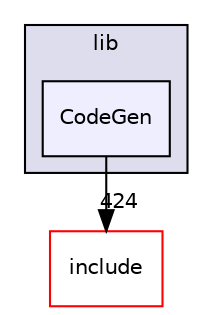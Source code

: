 digraph "lib/CodeGen" {
  bgcolor=transparent;
  compound=true
  node [ fontsize="10", fontname="Helvetica"];
  edge [ labelfontsize="10", labelfontname="Helvetica"];
  subgraph clusterdir_97aefd0d527b934f1d99a682da8fe6a9 {
    graph [ bgcolor="#ddddee", pencolor="black", label="lib" fontname="Helvetica", fontsize="10", URL="dir_97aefd0d527b934f1d99a682da8fe6a9.html"]
  dir_1e8ad0574bd6e387992681ee57691a07 [shape=box, label="CodeGen", style="filled", fillcolor="#eeeeff", pencolor="black", URL="dir_1e8ad0574bd6e387992681ee57691a07.html"];
  }
  dir_d44c64559bbebec7f509842c48db8b23 [shape=box label="include" color="red" URL="dir_d44c64559bbebec7f509842c48db8b23.html"];
  dir_1e8ad0574bd6e387992681ee57691a07->dir_d44c64559bbebec7f509842c48db8b23 [headlabel="424", labeldistance=1.5 headhref="dir_000036_000001.html"];
}

